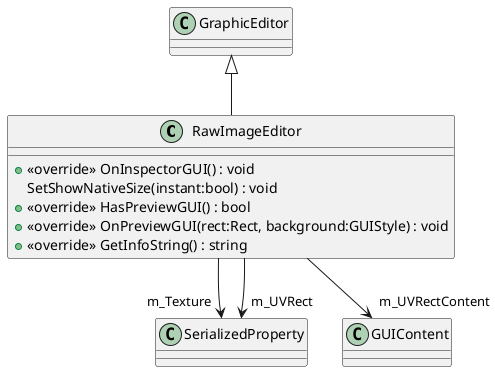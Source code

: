 @startuml
class RawImageEditor {
    + <<override>> OnInspectorGUI() : void
    SetShowNativeSize(instant:bool) : void
    + <<override>> HasPreviewGUI() : bool
    + <<override>> OnPreviewGUI(rect:Rect, background:GUIStyle) : void
    + <<override>> GetInfoString() : string
}
GraphicEditor <|-- RawImageEditor
RawImageEditor --> "m_Texture" SerializedProperty
RawImageEditor --> "m_UVRect" SerializedProperty
RawImageEditor --> "m_UVRectContent" GUIContent
@enduml

